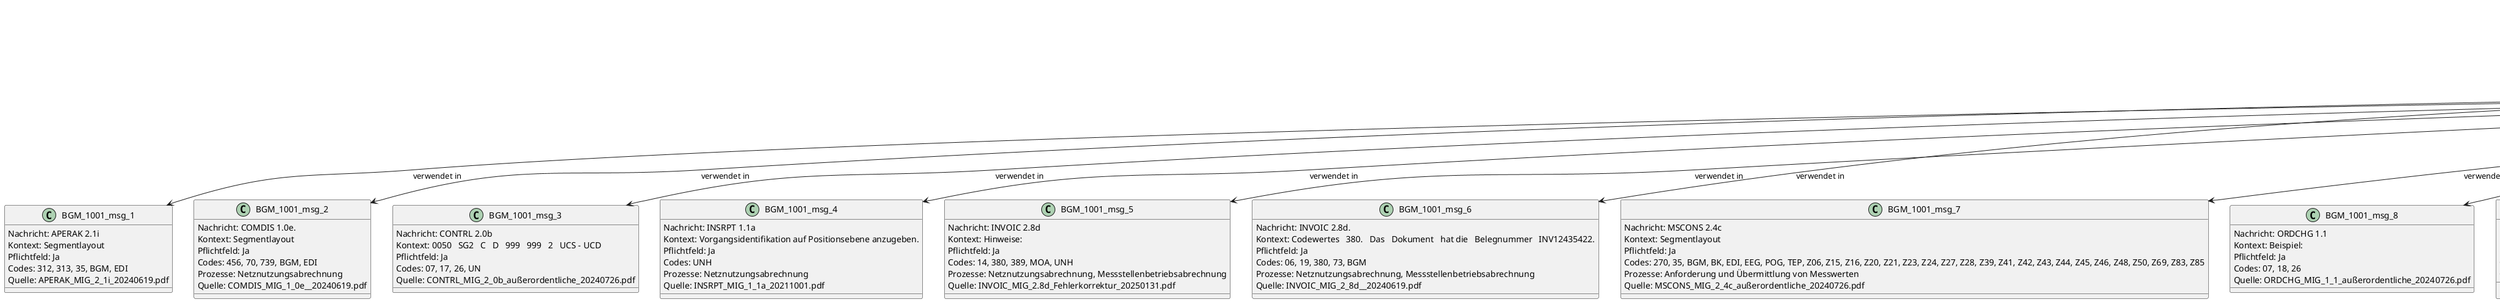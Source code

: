 @startuml
title Datenatlas – BGM:1001
class BGM_1001 {
  Name: Belegnummer
  Prozesse:
    - Netznutzungsabrechnung
    - Messstellenbetriebsabrechnung
    - Anforderung und Übermittlung von Messwerten
    - Bestellung einer technischen Konfiguration (MSB)
    - Sperrung und Entsperrung eines Anschlusses
    - Stammdatenänderung
}
class BGM_1001_msg_1 {
  Nachricht: APERAK 2.1i
  Kontext: Segmentlayout
  Pflichtfeld: Ja
  Codes: 312, 313, 35, BGM, EDI
  Quelle: APERAK_MIG_2_1i_20240619.pdf
}
BGM_1001 --> BGM_1001_msg_1 : verwendet in
class BGM_1001_msg_2 {
  Nachricht: COMDIS 1.0e.
  Kontext: Segmentlayout
  Pflichtfeld: Ja
  Codes: 456, 70, 739, BGM, EDI
  Prozesse: Netznutzungsabrechnung
  Quelle: COMDIS_MIG_1_0e__20240619.pdf
}
BGM_1001 --> BGM_1001_msg_2 : verwendet in
class BGM_1001_msg_3 {
  Nachricht: CONTRL 2.0b
  Kontext: 0050   SG2   C   D   999   999   2   UCS - UCD
  Pflichtfeld: Ja
  Codes: 07, 17, 26, UN
  Quelle: CONTRL_MIG_2_0b_außerordentliche_20240726.pdf
}
BGM_1001 --> BGM_1001_msg_3 : verwendet in
class BGM_1001_msg_4 {
  Nachricht: INSRPT 1.1a
  Kontext: Vorgangsidentifikation auf Positionsebene anzugeben.
  Pflichtfeld: Ja
  Codes: UNH
  Prozesse: Netznutzungsabrechnung
  Quelle: INSRPT_MIG_1_1a_20211001.pdf
}
BGM_1001 --> BGM_1001_msg_4 : verwendet in
class BGM_1001_msg_5 {
  Nachricht: INVOIC 2.8d
  Kontext: Hinweise:
  Pflichtfeld: Ja
  Codes: 14, 380, 389, MOA, UNH
  Prozesse: Netznutzungsabrechnung, Messstellenbetriebsabrechnung
  Quelle: INVOIC_MIG_2.8d_Fehlerkorrektur_20250131.pdf
}
BGM_1001 --> BGM_1001_msg_5 : verwendet in
class BGM_1001_msg_6 {
  Nachricht: INVOIC 2.8d.
  Kontext: Codewertes   380.   Das   Dokument   hat die   Belegnummer   INV12435422.
  Pflichtfeld: Ja
  Codes: 06, 19, 380, 73, BGM
  Prozesse: Netznutzungsabrechnung, Messstellenbetriebsabrechnung
  Quelle: INVOIC_MIG_2_8d__20240619.pdf
}
BGM_1001 --> BGM_1001_msg_6 : verwendet in
class BGM_1001_msg_7 {
  Nachricht: MSCONS 2.4c
  Kontext: Segmentlayout
  Pflichtfeld: Ja
  Codes: 270, 35, BGM, BK, EDI, EEG, POG, TEP, Z06, Z15, Z16, Z20, Z21, Z23, Z24, Z27, Z28, Z39, Z41, Z42, Z43, Z44, Z45, Z46, Z48, Z50, Z69, Z83, Z85
  Prozesse: Anforderung und Übermittlung von Messwerten
  Quelle: MSCONS_MIG_2_4c_außerordentliche_20240726.pdf
}
BGM_1001 --> BGM_1001_msg_7 : verwendet in
class BGM_1001_msg_8 {
  Nachricht: ORDCHG 1.1
  Kontext: Beispiel:
  Pflichtfeld: Ja
  Codes: 07, 18, 26
  Quelle: ORDCHG_MIG_1_1_außerordentliche_20240726.pdf
}
BGM_1001 --> BGM_1001_msg_8 : verwendet in
class BGM_1001_msg_9 {
  Nachricht: ORDRSP 1.4
  Kontext: Segmentlayout
  Pflichtfeld: Ja
  Codes: 70, BGM, BK, EDI, ESA, LF, MSB, Z10, Z11, Z12, Z13, Z14, Z23, Z24, Z28, Z29, Z30, Z31, Z34, Z48, Z51, Z52, Z55, Z56, Z57, Z68, Z72, Z73, Z74, Z76, Z91
  Prozesse: Bestellung einer technischen Konfiguration (MSB), Sperrung und Entsperrung eines Anschlusses
  Quelle: ORDRSP_MIG_1_4_20240619.pdf
}
BGM_1001 --> BGM_1001_msg_9 : verwendet in
class BGM_1001_msg_10 {
  Nachricht: PARTIN 1.0e
  Kontext: Segmentlayout
  Pflichtfeld: Ja
  Codes: 10, 11, 35, 70, BGM, EDI
  Prozesse: Stammdatenänderung
  Quelle: PARTIN_MIG_1_0e_20241001.pdf
}
BGM_1001 --> BGM_1001_msg_10 : verwendet in
class BGM_1001_msg_11 {
  Nachricht: PRICAT 2.0d
  Kontext: Segmentlayout
  Pflichtfeld: Ja
  Codes: 70, BGM, EDI, ID, Z04, Z32, Z54, Z64, Z67, Z70, Z77
  Prozesse: Netznutzungsabrechnung
  Quelle: PRICAT_MIG_2_0d_20240619.pdf
}
BGM_1001 --> BGM_1001_msg_11 : verwendet in
class BGM_1001_msg_12 {
  Nachricht: QUOTES 1.3a
  Kontext: Segmentlayout
  Pflichtfeld: Ja
  Codes: 310, 70, BGM, EDI, ESA, LF, MSB, Z29, Z57, Z74
  Prozesse: Bestellung einer technischen Konfiguration (MSB), Sperrung und Entsperrung eines Anschlusses
  Quelle: QUOTES_MIG_1_3a_Fehlerkorrektur_20241213.pdf
}
BGM_1001 --> BGM_1001_msg_12 : verwendet in
class BGM_1001_msg_13 {
  Nachricht: REMADV 2.9c
  Kontext: Segmentlayout
  Pflichtfeld: Ja
  Codes: 239, 35, 481, BGM, MIG
  Prozesse: Netznutzungsabrechnung
  Quelle: REMADV_MIG_2.9c_außerordentliche_20240726.pdf
}
BGM_1001 --> BGM_1001_msg_13 : verwendet in
class BGM_1001_msg_14 {
  Nachricht: REQOTE 1.3b
  Kontext: Segmentlayout
  Pflichtfeld: Ja
  Codes: 311, 70, BGM, EDI, ESA, LF, MSB, Z29, Z57, Z74, Z82
  Prozesse: Bestellung einer technischen Konfiguration (MSB)
  Quelle: REQOTE_MIG_1_3b_20241001.pdf
}
BGM_1001 --> BGM_1001_msg_14 : verwendet in
class BGM_1001_proc_1 <<process>> {
  Netznutzungsabrechnung
  Gesetze: StromNEV, StromNZV
  Zusammenfassung: Wie funktioniert die Netznutzungsabrechnung zwischen Netzbetreiber und Lieferant?
}
BGM_1001 ..> BGM_1001_proc_1 : eingebettet in
class BGM_1001_proc_2 <<process>> {
  Messstellenbetriebsabrechnung
  Gesetze: MsbG
  Zusammenfassung: Beschreibe den Prozess der Abrechnung von Messstellenbetriebsleistungen.
}
BGM_1001 ..> BGM_1001_proc_2 : eingebettet in
class BGM_1001_proc_3 <<process>> {
  Anforderung und Übermittlung von Messwerten
  Gesetze: MsbG
  Zusammenfassung: Wie kann ein Marktpartner (z.B.
}
BGM_1001 ..> BGM_1001_proc_3 : eingebettet in
class BGM_1001_proc_4 <<process>> {
  Bestellung einer technischen Konfiguration (MSB)
  Gesetze: MsbG, EnWG
  Zusammenfassung: Erläutere den Prozess zur Bestellung einer spezifischen technischen Konfiguration bei einem Messstellenbetreiber, beispielsweise für ein intelligentes Messsystem.
}
BGM_1001 ..> BGM_1001_proc_4 : eingebettet in
class BGM_1001_proc_5 <<process>> {
  Sperrung und Entsperrung eines Anschlusses
  Gesetze: StromGVV
  Zusammenfassung: Beschreibe den End-to-End-Prozess für die Sperrung und Wiederherstellung eines Netzanschlusses.
}
BGM_1001 ..> BGM_1001_proc_5 : eingebettet in
class BGM_1001_proc_6 <<process>> {
  Stammdatenänderung
  Zusammenfassung: Wie wird eine Stammdatenänderung an einer Marktlokation, wie z.B.
}
BGM_1001 ..> BGM_1001_proc_6 : eingebettet in
@enduml